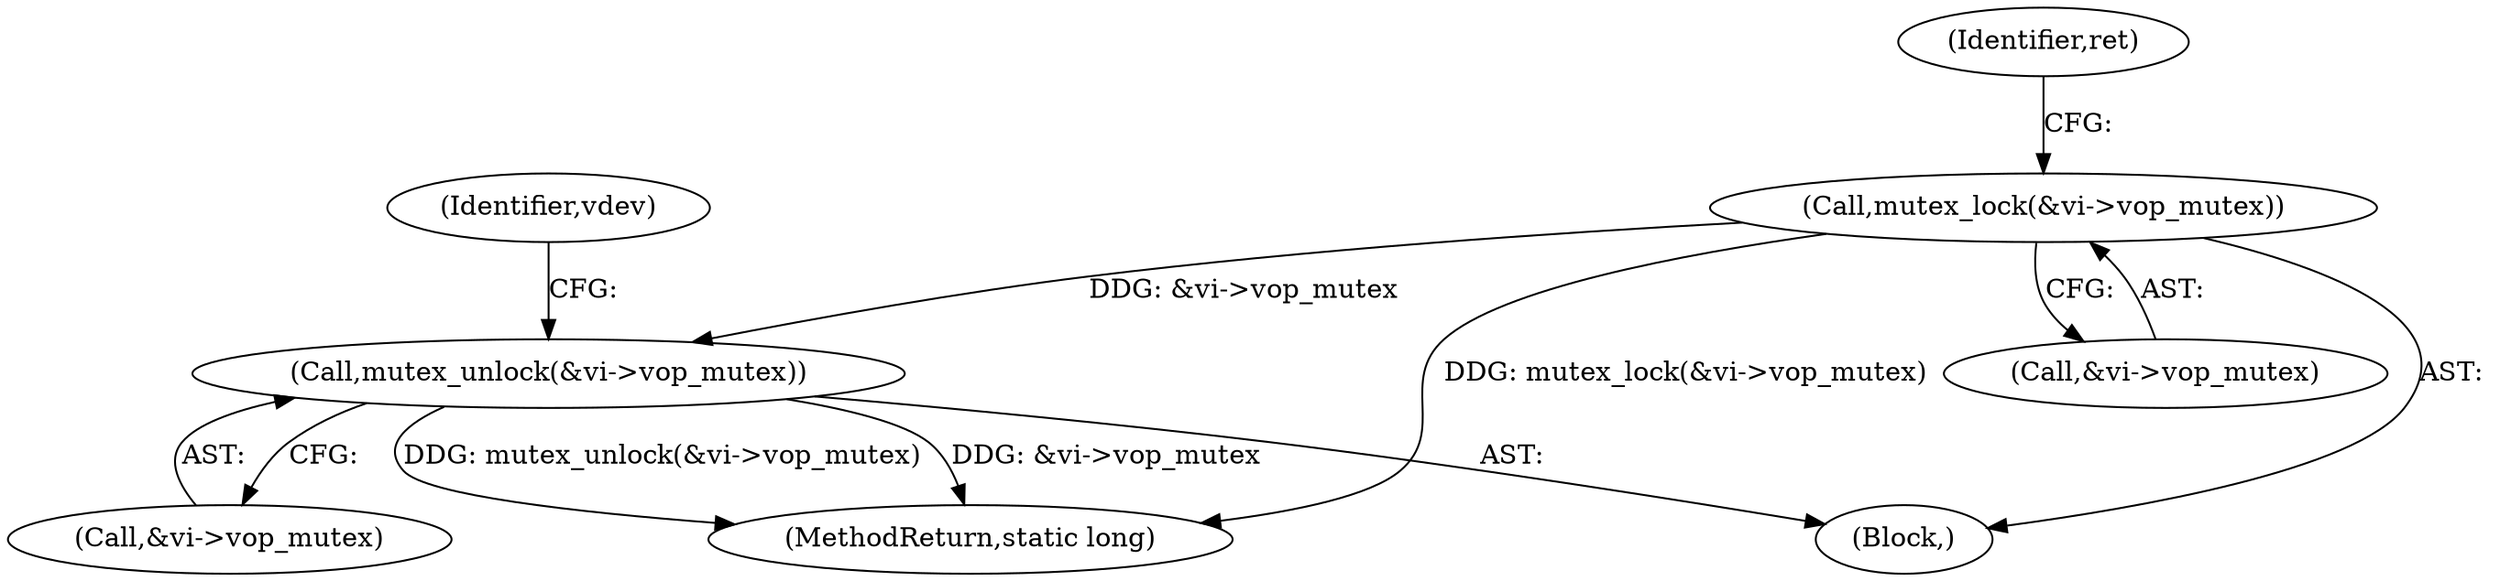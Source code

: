 digraph "0_linux_9bf292bfca94694a721449e3fd752493856710f6@API" {
"1000201" [label="(Call,mutex_lock(&vi->vop_mutex))"];
"1000224" [label="(Call,mutex_unlock(&vi->vop_mutex))"];
"1000376" [label="(MethodReturn,static long)"];
"1000224" [label="(Call,mutex_unlock(&vi->vop_mutex))"];
"1000232" [label="(Identifier,vdev)"];
"1000129" [label="(Block,)"];
"1000207" [label="(Identifier,ret)"];
"1000225" [label="(Call,&vi->vop_mutex)"];
"1000201" [label="(Call,mutex_lock(&vi->vop_mutex))"];
"1000202" [label="(Call,&vi->vop_mutex)"];
"1000201" -> "1000129"  [label="AST: "];
"1000201" -> "1000202"  [label="CFG: "];
"1000202" -> "1000201"  [label="AST: "];
"1000207" -> "1000201"  [label="CFG: "];
"1000201" -> "1000376"  [label="DDG: mutex_lock(&vi->vop_mutex)"];
"1000201" -> "1000224"  [label="DDG: &vi->vop_mutex"];
"1000224" -> "1000129"  [label="AST: "];
"1000224" -> "1000225"  [label="CFG: "];
"1000225" -> "1000224"  [label="AST: "];
"1000232" -> "1000224"  [label="CFG: "];
"1000224" -> "1000376"  [label="DDG: &vi->vop_mutex"];
"1000224" -> "1000376"  [label="DDG: mutex_unlock(&vi->vop_mutex)"];
}
